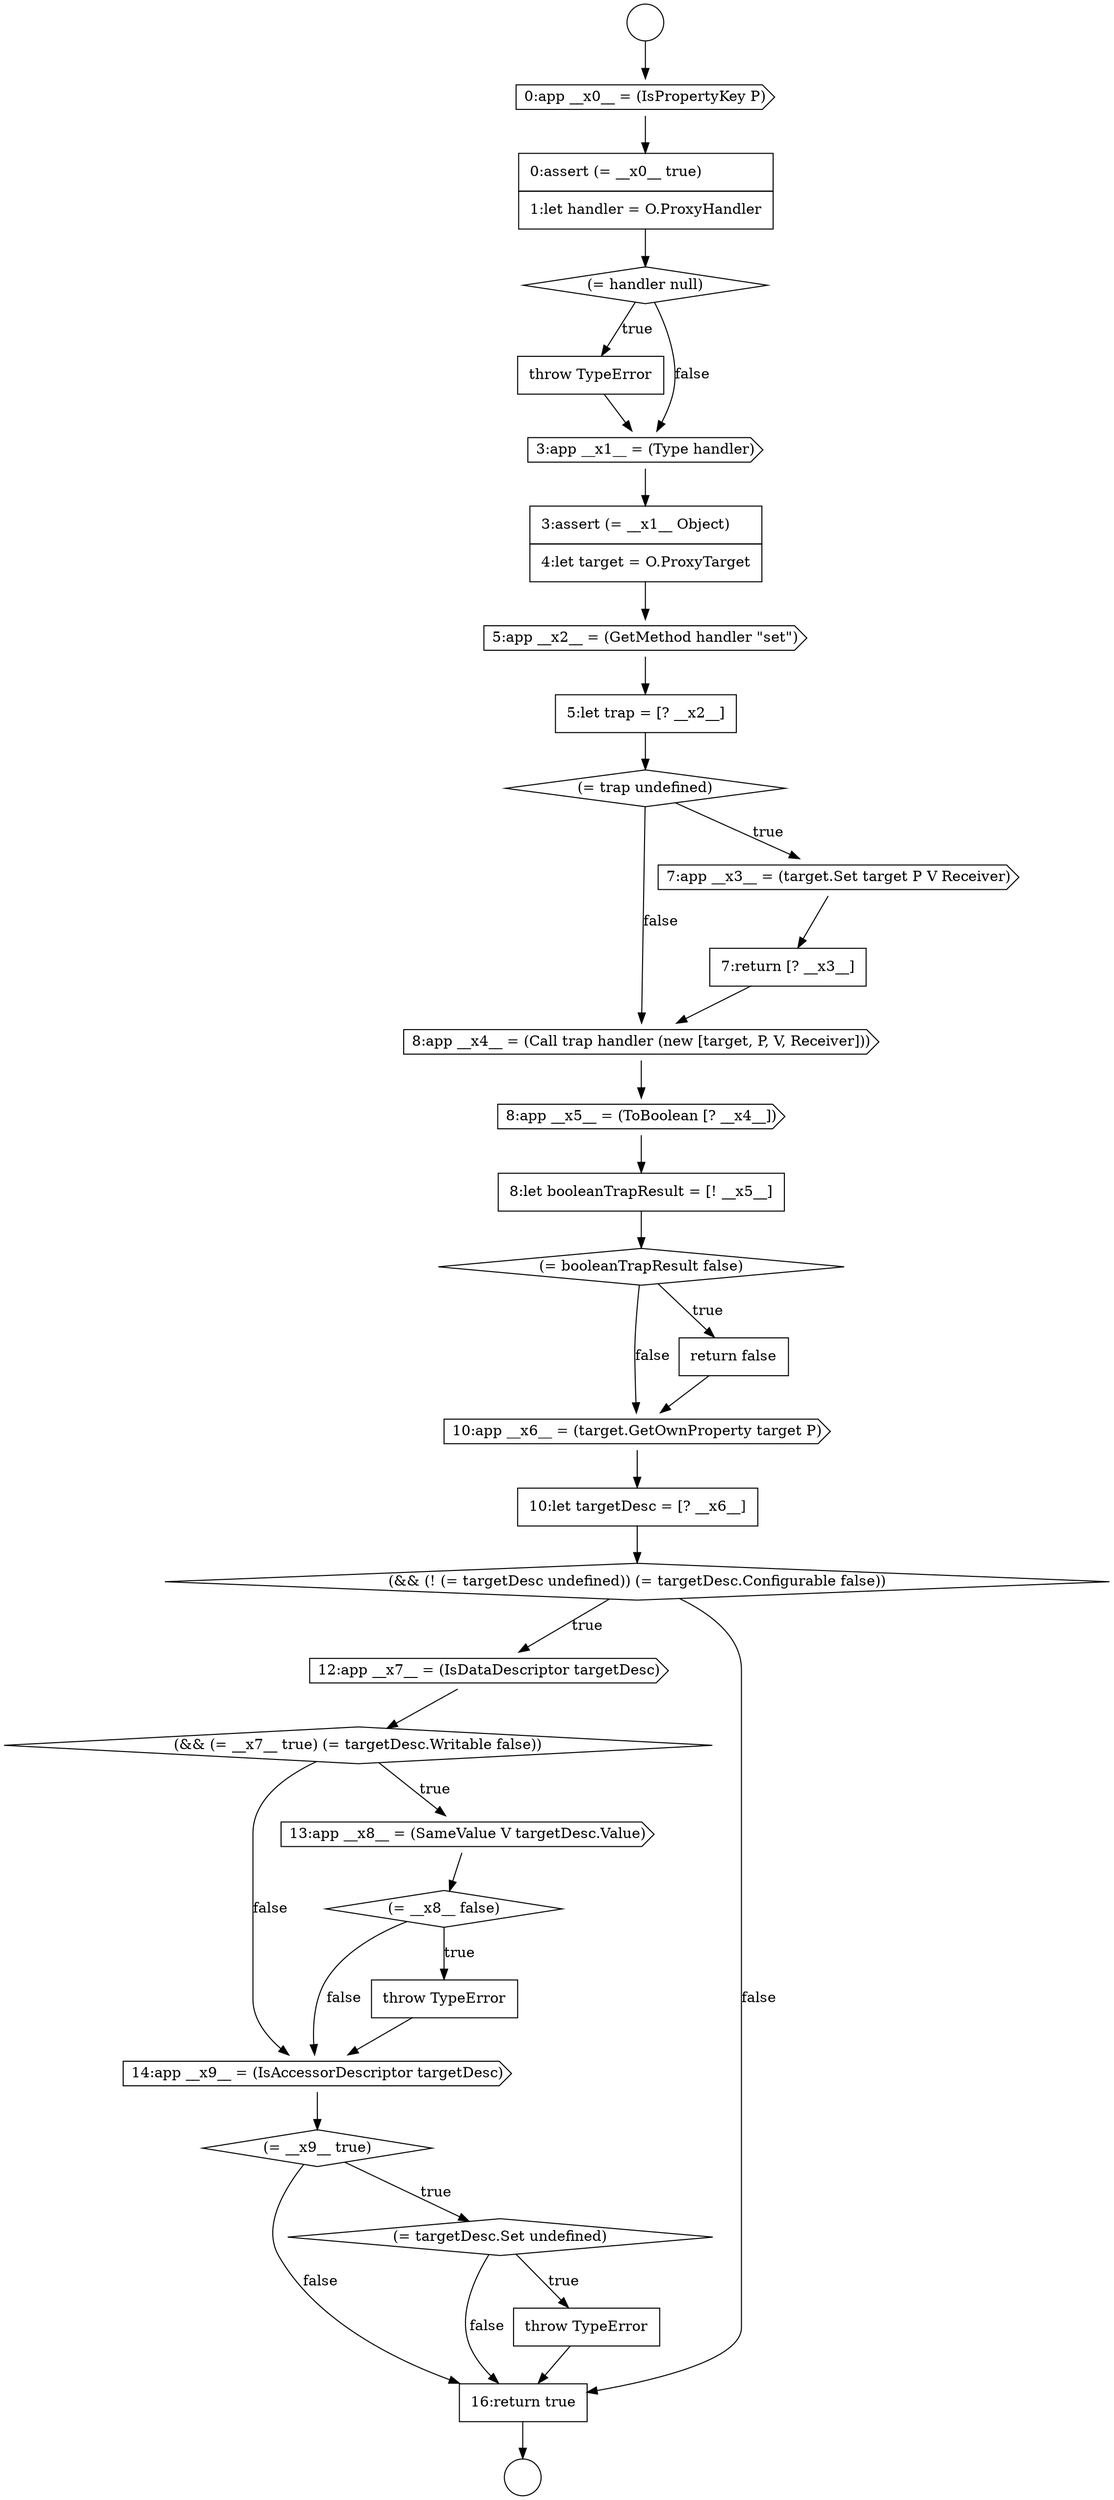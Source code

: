 digraph {
  node3414 [shape=diamond, label=<<font color="black">(&amp;&amp; (= __x7__ true) (= targetDesc.Writable false))</font>> color="black" fillcolor="white" style=filled]
  node3410 [shape=cds, label=<<font color="black">10:app __x6__ = (target.GetOwnProperty target P)</font>> color="black" fillcolor="white" style=filled]
  node3393 [shape=circle label=" " color="black" fillcolor="white" style=filled]
  node3418 [shape=cds, label=<<font color="black">14:app __x9__ = (IsAccessorDescriptor targetDesc)</font>> color="black" fillcolor="white" style=filled]
  node3413 [shape=cds, label=<<font color="black">12:app __x7__ = (IsDataDescriptor targetDesc)</font>> color="black" fillcolor="white" style=filled]
  node3407 [shape=none, margin=0, label=<<font color="black">
    <table border="0" cellborder="1" cellspacing="0" cellpadding="10">
      <tr><td align="left">8:let booleanTrapResult = [! __x5__]</td></tr>
    </table>
  </font>> color="black" fillcolor="white" style=filled]
  node3409 [shape=none, margin=0, label=<<font color="black">
    <table border="0" cellborder="1" cellspacing="0" cellpadding="10">
      <tr><td align="left">return false</td></tr>
    </table>
  </font>> color="black" fillcolor="white" style=filled]
  node3422 [shape=none, margin=0, label=<<font color="black">
    <table border="0" cellborder="1" cellspacing="0" cellpadding="10">
      <tr><td align="left">16:return true</td></tr>
    </table>
  </font>> color="black" fillcolor="white" style=filled]
  node3396 [shape=diamond, label=<<font color="black">(= handler null)</font>> color="black" fillcolor="white" style=filled]
  node3404 [shape=none, margin=0, label=<<font color="black">
    <table border="0" cellborder="1" cellspacing="0" cellpadding="10">
      <tr><td align="left">7:return [? __x3__]</td></tr>
    </table>
  </font>> color="black" fillcolor="white" style=filled]
  node3416 [shape=diamond, label=<<font color="black">(= __x8__ false)</font>> color="black" fillcolor="white" style=filled]
  node3419 [shape=diamond, label=<<font color="black">(= __x9__ true)</font>> color="black" fillcolor="white" style=filled]
  node3395 [shape=none, margin=0, label=<<font color="black">
    <table border="0" cellborder="1" cellspacing="0" cellpadding="10">
      <tr><td align="left">0:assert (= __x0__ true)</td></tr>
      <tr><td align="left">1:let handler = O.ProxyHandler</td></tr>
    </table>
  </font>> color="black" fillcolor="white" style=filled]
  node3412 [shape=diamond, label=<<font color="black">(&amp;&amp; (! (= targetDesc undefined)) (= targetDesc.Configurable false))</font>> color="black" fillcolor="white" style=filled]
  node3420 [shape=diamond, label=<<font color="black">(= targetDesc.Set undefined)</font>> color="black" fillcolor="white" style=filled]
  node3405 [shape=cds, label=<<font color="black">8:app __x4__ = (Call trap handler (new [target, P, V, Receiver]))</font>> color="black" fillcolor="white" style=filled]
  node3399 [shape=none, margin=0, label=<<font color="black">
    <table border="0" cellborder="1" cellspacing="0" cellpadding="10">
      <tr><td align="left">3:assert (= __x1__ Object)</td></tr>
      <tr><td align="left">4:let target = O.ProxyTarget</td></tr>
    </table>
  </font>> color="black" fillcolor="white" style=filled]
  node3397 [shape=none, margin=0, label=<<font color="black">
    <table border="0" cellborder="1" cellspacing="0" cellpadding="10">
      <tr><td align="left">throw TypeError</td></tr>
    </table>
  </font>> color="black" fillcolor="white" style=filled]
  node3417 [shape=none, margin=0, label=<<font color="black">
    <table border="0" cellborder="1" cellspacing="0" cellpadding="10">
      <tr><td align="left">throw TypeError</td></tr>
    </table>
  </font>> color="black" fillcolor="white" style=filled]
  node3402 [shape=diamond, label=<<font color="black">(= trap undefined)</font>> color="black" fillcolor="white" style=filled]
  node3421 [shape=none, margin=0, label=<<font color="black">
    <table border="0" cellborder="1" cellspacing="0" cellpadding="10">
      <tr><td align="left">throw TypeError</td></tr>
    </table>
  </font>> color="black" fillcolor="white" style=filled]
  node3406 [shape=cds, label=<<font color="black">8:app __x5__ = (ToBoolean [? __x4__])</font>> color="black" fillcolor="white" style=filled]
  node3403 [shape=cds, label=<<font color="black">7:app __x3__ = (target.Set target P V Receiver)</font>> color="black" fillcolor="white" style=filled]
  node3408 [shape=diamond, label=<<font color="black">(= booleanTrapResult false)</font>> color="black" fillcolor="white" style=filled]
  node3415 [shape=cds, label=<<font color="black">13:app __x8__ = (SameValue V targetDesc.Value)</font>> color="black" fillcolor="white" style=filled]
  node3398 [shape=cds, label=<<font color="black">3:app __x1__ = (Type handler)</font>> color="black" fillcolor="white" style=filled]
  node3400 [shape=cds, label=<<font color="black">5:app __x2__ = (GetMethod handler &quot;set&quot;)</font>> color="black" fillcolor="white" style=filled]
  node3401 [shape=none, margin=0, label=<<font color="black">
    <table border="0" cellborder="1" cellspacing="0" cellpadding="10">
      <tr><td align="left">5:let trap = [? __x2__]</td></tr>
    </table>
  </font>> color="black" fillcolor="white" style=filled]
  node3411 [shape=none, margin=0, label=<<font color="black">
    <table border="0" cellborder="1" cellspacing="0" cellpadding="10">
      <tr><td align="left">10:let targetDesc = [? __x6__]</td></tr>
    </table>
  </font>> color="black" fillcolor="white" style=filled]
  node3392 [shape=circle label=" " color="black" fillcolor="white" style=filled]
  node3394 [shape=cds, label=<<font color="black">0:app __x0__ = (IsPropertyKey P)</font>> color="black" fillcolor="white" style=filled]
  node3410 -> node3411 [ color="black"]
  node3394 -> node3395 [ color="black"]
  node3411 -> node3412 [ color="black"]
  node3397 -> node3398 [ color="black"]
  node3407 -> node3408 [ color="black"]
  node3402 -> node3403 [label=<<font color="black">true</font>> color="black"]
  node3402 -> node3405 [label=<<font color="black">false</font>> color="black"]
  node3412 -> node3413 [label=<<font color="black">true</font>> color="black"]
  node3412 -> node3422 [label=<<font color="black">false</font>> color="black"]
  node3420 -> node3421 [label=<<font color="black">true</font>> color="black"]
  node3420 -> node3422 [label=<<font color="black">false</font>> color="black"]
  node3417 -> node3418 [ color="black"]
  node3400 -> node3401 [ color="black"]
  node3415 -> node3416 [ color="black"]
  node3405 -> node3406 [ color="black"]
  node3414 -> node3415 [label=<<font color="black">true</font>> color="black"]
  node3414 -> node3418 [label=<<font color="black">false</font>> color="black"]
  node3392 -> node3394 [ color="black"]
  node3413 -> node3414 [ color="black"]
  node3419 -> node3420 [label=<<font color="black">true</font>> color="black"]
  node3419 -> node3422 [label=<<font color="black">false</font>> color="black"]
  node3395 -> node3396 [ color="black"]
  node3399 -> node3400 [ color="black"]
  node3421 -> node3422 [ color="black"]
  node3398 -> node3399 [ color="black"]
  node3406 -> node3407 [ color="black"]
  node3401 -> node3402 [ color="black"]
  node3408 -> node3409 [label=<<font color="black">true</font>> color="black"]
  node3408 -> node3410 [label=<<font color="black">false</font>> color="black"]
  node3396 -> node3397 [label=<<font color="black">true</font>> color="black"]
  node3396 -> node3398 [label=<<font color="black">false</font>> color="black"]
  node3409 -> node3410 [ color="black"]
  node3404 -> node3405 [ color="black"]
  node3422 -> node3393 [ color="black"]
  node3418 -> node3419 [ color="black"]
  node3403 -> node3404 [ color="black"]
  node3416 -> node3417 [label=<<font color="black">true</font>> color="black"]
  node3416 -> node3418 [label=<<font color="black">false</font>> color="black"]
}

